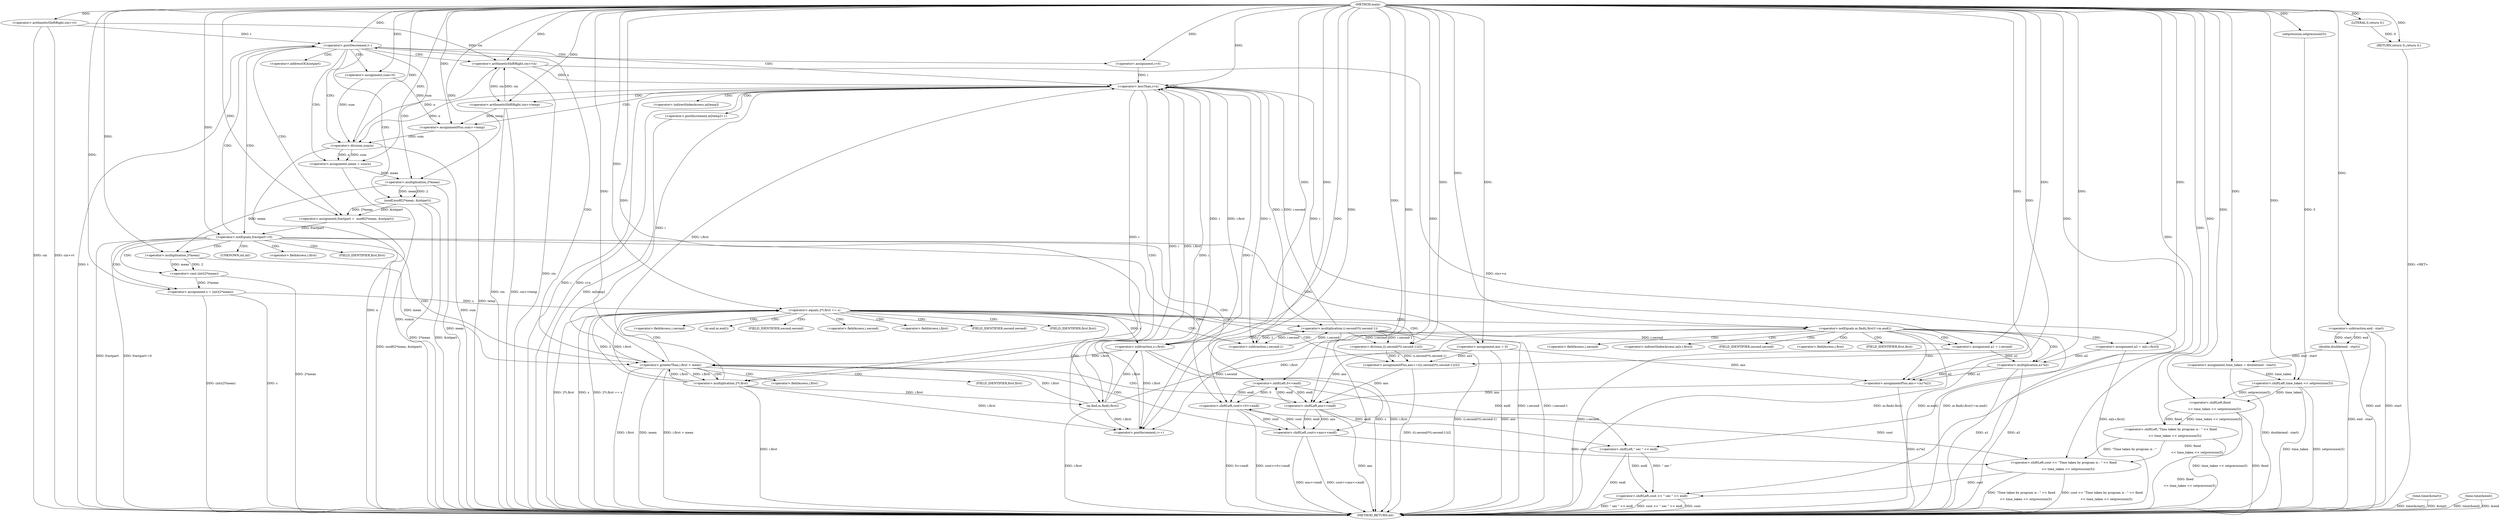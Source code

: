 digraph "main" {  
"1000127" [label = "(METHOD,main)" ]
"1000308" [label = "(METHOD_RETURN,int)" ]
"1000131" [label = "(time,time(&start))" ]
"1000136" [label = "(<operator>.arithmeticShiftRight,cin>>t)" ]
"1000281" [label = "(time,time(&end))" ]
"1000285" [label = "(<operator>.assignment,time_taken = double(end - start))" ]
"1000291" [label = "(<operator>.shiftLeft,cout << \"Time taken by program is : \" << fixed\n         << time_taken << setprecision(5))" ]
"1000301" [label = "(<operator>.shiftLeft,cout << \" sec \" << endl)" ]
"1000306" [label = "(RETURN,return 0;,return 0;)" ]
"1000140" [label = "(<operator>.postDecrement,t--)" ]
"1000307" [label = "(LITERAL,0,return 0;)" ]
"1000144" [label = "(<operator>.arithmeticShiftRight,cin>>n)" ]
"1000149" [label = "(<operator>.assignment,sum=0)" ]
"1000175" [label = "(<operator>.assignment,mean = sum/n)" ]
"1000182" [label = "(<operator>.assignment,fractpart =  modf(2*mean, &intpart))" ]
"1000287" [label = "(double,double(end - start))" ]
"1000293" [label = "(<operator>.shiftLeft,\"Time taken by program is : \" << fixed\n         << time_taken << setprecision(5))" ]
"1000303" [label = "(<operator>.shiftLeft,\" sec \" << endl)" ]
"1000155" [label = "(<operator>.assignment,i=0)" ]
"1000158" [label = "(<operator>.lessThan,i<n)" ]
"1000161" [label = "(<operator>.postIncrement,i++)" ]
"1000191" [label = "(<operator>.notEquals,fractpart!=0)" ]
"1000194" [label = "(<operator>.shiftLeft,cout<<0<<endl)" ]
"1000288" [label = "(<operator>.subtraction,end - start)" ]
"1000295" [label = "(<operator>.shiftLeft,fixed\n         << time_taken << setprecision(5))" ]
"1000164" [label = "(<operator>.arithmeticShiftRight,cin>>temp)" ]
"1000167" [label = "(<operator>.assignmentPlus,sum+=temp)" ]
"1000170" [label = "(<operator>.postIncrement,m[temp]++)" ]
"1000177" [label = "(<operator>.division,sum/n)" ]
"1000184" [label = "(modf,modf(2*mean, &intpart))" ]
"1000297" [label = "(<operator>.shiftLeft,time_taken << setprecision(5))" ]
"1000185" [label = "(<operator>.multiplication,2*mean)" ]
"1000196" [label = "(<operator>.shiftLeft,0<<endl)" ]
"1000202" [label = "(<operator>.assignment,s = (int)(2*mean))" ]
"1000210" [label = "(<operator>.assignment,ans = 0)" ]
"1000276" [label = "(<operator>.shiftLeft,cout<<ans<<endl)" ]
"1000299" [label = "(setprecision,setprecision(5))" ]
"1000204" [label = "(<operator>.cast,(int)(2*mean))" ]
"1000216" [label = "(<operator>.greaterThan,i.first > mean)" ]
"1000278" [label = "(<operator>.shiftLeft,ans<<endl)" ]
"1000206" [label = "(<operator>.multiplication,2*mean)" ]
"1000224" [label = "(<operator>.equals,2*i.first == s)" ]
"1000232" [label = "(<operator>.assignmentPlus,ans+=(((i.second)*(i.second-1))/2))" ]
"1000225" [label = "(<operator>.multiplication,2*i.first)" ]
"1000234" [label = "(<operator>.division,((i.second)*(i.second-1))/2)" ]
"1000248" [label = "(<operator>.notEquals,m.find(i.first)!=m.end())" ]
"1000235" [label = "(<operator>.multiplication,(i.second)*(i.second-1))" ]
"1000256" [label = "(<operator>.assignment,a1 = i.second)" ]
"1000262" [label = "(<operator>.assignment,a2 = m[s-i.first])" ]
"1000271" [label = "(<operator>.assignmentPlus,ans+=(a1*a2))" ]
"1000239" [label = "(<operator>.subtraction,i.second-1)" ]
"1000249" [label = "(m.find,m.find(i.first))" ]
"1000273" [label = "(<operator>.multiplication,a1*a2)" ]
"1000266" [label = "(<operator>.subtraction,s-i.first)" ]
"1000188" [label = "(<operator>.addressOf,&intpart)" ]
"1000171" [label = "(<operator>.indirectIndexAccess,m[temp])" ]
"1000205" [label = "(UNKNOWN,int,int)" ]
"1000217" [label = "(<operator>.fieldAccess,i.first)" ]
"1000219" [label = "(FIELD_IDENTIFIER,first,first)" ]
"1000227" [label = "(<operator>.fieldAccess,i.first)" ]
"1000229" [label = "(FIELD_IDENTIFIER,first,first)" ]
"1000236" [label = "(<operator>.fieldAccess,i.second)" ]
"1000253" [label = "(m.end,m.end())" ]
"1000238" [label = "(FIELD_IDENTIFIER,second,second)" ]
"1000240" [label = "(<operator>.fieldAccess,i.second)" ]
"1000250" [label = "(<operator>.fieldAccess,i.first)" ]
"1000258" [label = "(<operator>.fieldAccess,i.second)" ]
"1000264" [label = "(<operator>.indirectIndexAccess,m[s-i.first])" ]
"1000242" [label = "(FIELD_IDENTIFIER,second,second)" ]
"1000252" [label = "(FIELD_IDENTIFIER,first,first)" ]
"1000260" [label = "(FIELD_IDENTIFIER,second,second)" ]
"1000268" [label = "(<operator>.fieldAccess,i.first)" ]
"1000270" [label = "(FIELD_IDENTIFIER,first,first)" ]
  "1000131" -> "1000308"  [ label = "DDG: &start"] 
  "1000131" -> "1000308"  [ label = "DDG: time(&start)"] 
  "1000136" -> "1000308"  [ label = "DDG: cin"] 
  "1000136" -> "1000308"  [ label = "DDG: cin>>t"] 
  "1000140" -> "1000308"  [ label = "DDG: t"] 
  "1000144" -> "1000308"  [ label = "DDG: cin"] 
  "1000144" -> "1000308"  [ label = "DDG: cin>>n"] 
  "1000158" -> "1000308"  [ label = "DDG: i"] 
  "1000158" -> "1000308"  [ label = "DDG: i<n"] 
  "1000177" -> "1000308"  [ label = "DDG: sum"] 
  "1000177" -> "1000308"  [ label = "DDG: n"] 
  "1000175" -> "1000308"  [ label = "DDG: sum/n"] 
  "1000185" -> "1000308"  [ label = "DDG: mean"] 
  "1000184" -> "1000308"  [ label = "DDG: 2*mean"] 
  "1000184" -> "1000308"  [ label = "DDG: &intpart"] 
  "1000182" -> "1000308"  [ label = "DDG: modf(2*mean, &intpart)"] 
  "1000191" -> "1000308"  [ label = "DDG: fractpart"] 
  "1000191" -> "1000308"  [ label = "DDG: fractpart!=0"] 
  "1000202" -> "1000308"  [ label = "DDG: s"] 
  "1000204" -> "1000308"  [ label = "DDG: 2*mean"] 
  "1000202" -> "1000308"  [ label = "DDG: (int)(2*mean)"] 
  "1000210" -> "1000308"  [ label = "DDG: ans"] 
  "1000216" -> "1000308"  [ label = "DDG: i.first"] 
  "1000216" -> "1000308"  [ label = "DDG: mean"] 
  "1000216" -> "1000308"  [ label = "DDG: i.first > mean"] 
  "1000225" -> "1000308"  [ label = "DDG: i.first"] 
  "1000224" -> "1000308"  [ label = "DDG: 2*i.first"] 
  "1000224" -> "1000308"  [ label = "DDG: s"] 
  "1000224" -> "1000308"  [ label = "DDG: 2*i.first == s"] 
  "1000249" -> "1000308"  [ label = "DDG: i.first"] 
  "1000248" -> "1000308"  [ label = "DDG: m.find(i.first)"] 
  "1000248" -> "1000308"  [ label = "DDG: m.end()"] 
  "1000248" -> "1000308"  [ label = "DDG: m.find(i.first)!=m.end()"] 
  "1000256" -> "1000308"  [ label = "DDG: i.second"] 
  "1000266" -> "1000308"  [ label = "DDG: s"] 
  "1000266" -> "1000308"  [ label = "DDG: i.first"] 
  "1000262" -> "1000308"  [ label = "DDG: m[s-i.first]"] 
  "1000273" -> "1000308"  [ label = "DDG: a1"] 
  "1000273" -> "1000308"  [ label = "DDG: a2"] 
  "1000271" -> "1000308"  [ label = "DDG: a1*a2"] 
  "1000235" -> "1000308"  [ label = "DDG: i.second"] 
  "1000235" -> "1000308"  [ label = "DDG: i.second-1"] 
  "1000234" -> "1000308"  [ label = "DDG: (i.second)*(i.second-1)"] 
  "1000232" -> "1000308"  [ label = "DDG: ((i.second)*(i.second-1))/2"] 
  "1000278" -> "1000308"  [ label = "DDG: ans"] 
  "1000276" -> "1000308"  [ label = "DDG: ans<<endl"] 
  "1000276" -> "1000308"  [ label = "DDG: cout<<ans<<endl"] 
  "1000281" -> "1000308"  [ label = "DDG: &end"] 
  "1000281" -> "1000308"  [ label = "DDG: time(&end)"] 
  "1000288" -> "1000308"  [ label = "DDG: end"] 
  "1000288" -> "1000308"  [ label = "DDG: start"] 
  "1000287" -> "1000308"  [ label = "DDG: end - start"] 
  "1000285" -> "1000308"  [ label = "DDG: double(end - start)"] 
  "1000297" -> "1000308"  [ label = "DDG: time_taken"] 
  "1000297" -> "1000308"  [ label = "DDG: setprecision(5)"] 
  "1000295" -> "1000308"  [ label = "DDG: time_taken << setprecision(5)"] 
  "1000293" -> "1000308"  [ label = "DDG: fixed\n         << time_taken << setprecision(5)"] 
  "1000291" -> "1000308"  [ label = "DDG: \"Time taken by program is : \" << fixed\n         << time_taken << setprecision(5)"] 
  "1000291" -> "1000308"  [ label = "DDG: cout << \"Time taken by program is : \" << fixed\n         << time_taken << setprecision(5)"] 
  "1000301" -> "1000308"  [ label = "DDG: cout"] 
  "1000303" -> "1000308"  [ label = "DDG: endl"] 
  "1000301" -> "1000308"  [ label = "DDG: \" sec \" << endl"] 
  "1000301" -> "1000308"  [ label = "DDG: cout << \" sec \" << endl"] 
  "1000194" -> "1000308"  [ label = "DDG: 0<<endl"] 
  "1000194" -> "1000308"  [ label = "DDG: cout<<0<<endl"] 
  "1000164" -> "1000308"  [ label = "DDG: cin"] 
  "1000164" -> "1000308"  [ label = "DDG: cin>>temp"] 
  "1000167" -> "1000308"  [ label = "DDG: temp"] 
  "1000170" -> "1000308"  [ label = "DDG: m[temp]"] 
  "1000306" -> "1000308"  [ label = "DDG: <RET>"] 
  "1000295" -> "1000308"  [ label = "DDG: fixed"] 
  "1000287" -> "1000285"  [ label = "DDG: end - start"] 
  "1000307" -> "1000306"  [ label = "DDG: 0"] 
  "1000127" -> "1000306"  [ label = "DDG: "] 
  "1000127" -> "1000136"  [ label = "DDG: "] 
  "1000127" -> "1000285"  [ label = "DDG: "] 
  "1000276" -> "1000291"  [ label = "DDG: cout"] 
  "1000194" -> "1000291"  [ label = "DDG: cout"] 
  "1000127" -> "1000291"  [ label = "DDG: "] 
  "1000293" -> "1000291"  [ label = "DDG: fixed\n         << time_taken << setprecision(5)"] 
  "1000293" -> "1000291"  [ label = "DDG: \"Time taken by program is : \""] 
  "1000291" -> "1000301"  [ label = "DDG: cout"] 
  "1000127" -> "1000301"  [ label = "DDG: "] 
  "1000303" -> "1000301"  [ label = "DDG: endl"] 
  "1000303" -> "1000301"  [ label = "DDG: \" sec \""] 
  "1000127" -> "1000307"  [ label = "DDG: "] 
  "1000136" -> "1000140"  [ label = "DDG: t"] 
  "1000127" -> "1000140"  [ label = "DDG: "] 
  "1000127" -> "1000149"  [ label = "DDG: "] 
  "1000177" -> "1000175"  [ label = "DDG: n"] 
  "1000177" -> "1000175"  [ label = "DDG: sum"] 
  "1000184" -> "1000182"  [ label = "DDG: &intpart"] 
  "1000184" -> "1000182"  [ label = "DDG: 2*mean"] 
  "1000288" -> "1000287"  [ label = "DDG: start"] 
  "1000288" -> "1000287"  [ label = "DDG: end"] 
  "1000127" -> "1000293"  [ label = "DDG: "] 
  "1000295" -> "1000293"  [ label = "DDG: time_taken << setprecision(5)"] 
  "1000295" -> "1000293"  [ label = "DDG: fixed"] 
  "1000127" -> "1000303"  [ label = "DDG: "] 
  "1000278" -> "1000303"  [ label = "DDG: endl"] 
  "1000196" -> "1000303"  [ label = "DDG: endl"] 
  "1000136" -> "1000144"  [ label = "DDG: cin"] 
  "1000164" -> "1000144"  [ label = "DDG: cin"] 
  "1000127" -> "1000144"  [ label = "DDG: "] 
  "1000177" -> "1000144"  [ label = "DDG: n"] 
  "1000127" -> "1000155"  [ label = "DDG: "] 
  "1000127" -> "1000175"  [ label = "DDG: "] 
  "1000127" -> "1000182"  [ label = "DDG: "] 
  "1000127" -> "1000288"  [ label = "DDG: "] 
  "1000127" -> "1000295"  [ label = "DDG: "] 
  "1000297" -> "1000295"  [ label = "DDG: time_taken"] 
  "1000297" -> "1000295"  [ label = "DDG: setprecision(5)"] 
  "1000155" -> "1000158"  [ label = "DDG: i"] 
  "1000225" -> "1000158"  [ label = "DDG: i.first"] 
  "1000249" -> "1000158"  [ label = "DDG: i.first"] 
  "1000266" -> "1000158"  [ label = "DDG: i.first"] 
  "1000235" -> "1000158"  [ label = "DDG: i.second"] 
  "1000161" -> "1000158"  [ label = "DDG: i"] 
  "1000127" -> "1000158"  [ label = "DDG: "] 
  "1000144" -> "1000158"  [ label = "DDG: n"] 
  "1000158" -> "1000161"  [ label = "DDG: i"] 
  "1000225" -> "1000161"  [ label = "DDG: i.first"] 
  "1000249" -> "1000161"  [ label = "DDG: i.first"] 
  "1000266" -> "1000161"  [ label = "DDG: i.first"] 
  "1000235" -> "1000161"  [ label = "DDG: i.second"] 
  "1000127" -> "1000161"  [ label = "DDG: "] 
  "1000164" -> "1000167"  [ label = "DDG: temp"] 
  "1000127" -> "1000167"  [ label = "DDG: "] 
  "1000149" -> "1000177"  [ label = "DDG: sum"] 
  "1000167" -> "1000177"  [ label = "DDG: sum"] 
  "1000127" -> "1000177"  [ label = "DDG: "] 
  "1000158" -> "1000177"  [ label = "DDG: n"] 
  "1000185" -> "1000184"  [ label = "DDG: mean"] 
  "1000185" -> "1000184"  [ label = "DDG: 2"] 
  "1000182" -> "1000191"  [ label = "DDG: fractpart"] 
  "1000127" -> "1000191"  [ label = "DDG: "] 
  "1000276" -> "1000194"  [ label = "DDG: cout"] 
  "1000127" -> "1000194"  [ label = "DDG: "] 
  "1000196" -> "1000194"  [ label = "DDG: endl"] 
  "1000196" -> "1000194"  [ label = "DDG: 0"] 
  "1000285" -> "1000297"  [ label = "DDG: time_taken"] 
  "1000127" -> "1000297"  [ label = "DDG: "] 
  "1000299" -> "1000297"  [ label = "DDG: 5"] 
  "1000144" -> "1000164"  [ label = "DDG: cin"] 
  "1000127" -> "1000164"  [ label = "DDG: "] 
  "1000149" -> "1000167"  [ label = "DDG: sum"] 
  "1000127" -> "1000185"  [ label = "DDG: "] 
  "1000175" -> "1000185"  [ label = "DDG: mean"] 
  "1000127" -> "1000196"  [ label = "DDG: "] 
  "1000278" -> "1000196"  [ label = "DDG: endl"] 
  "1000204" -> "1000202"  [ label = "DDG: 2*mean"] 
  "1000127" -> "1000210"  [ label = "DDG: "] 
  "1000127" -> "1000299"  [ label = "DDG: "] 
  "1000127" -> "1000202"  [ label = "DDG: "] 
  "1000194" -> "1000276"  [ label = "DDG: cout"] 
  "1000127" -> "1000276"  [ label = "DDG: "] 
  "1000278" -> "1000276"  [ label = "DDG: ans"] 
  "1000278" -> "1000276"  [ label = "DDG: endl"] 
  "1000206" -> "1000204"  [ label = "DDG: 2"] 
  "1000206" -> "1000204"  [ label = "DDG: mean"] 
  "1000210" -> "1000278"  [ label = "DDG: ans"] 
  "1000271" -> "1000278"  [ label = "DDG: ans"] 
  "1000232" -> "1000278"  [ label = "DDG: ans"] 
  "1000127" -> "1000278"  [ label = "DDG: "] 
  "1000196" -> "1000278"  [ label = "DDG: endl"] 
  "1000127" -> "1000206"  [ label = "DDG: "] 
  "1000185" -> "1000206"  [ label = "DDG: mean"] 
  "1000158" -> "1000216"  [ label = "DDG: i"] 
  "1000225" -> "1000216"  [ label = "DDG: i.first"] 
  "1000249" -> "1000216"  [ label = "DDG: i.first"] 
  "1000266" -> "1000216"  [ label = "DDG: i.first"] 
  "1000206" -> "1000216"  [ label = "DDG: mean"] 
  "1000127" -> "1000216"  [ label = "DDG: "] 
  "1000225" -> "1000224"  [ label = "DDG: 2"] 
  "1000225" -> "1000224"  [ label = "DDG: i.first"] 
  "1000202" -> "1000224"  [ label = "DDG: s"] 
  "1000127" -> "1000224"  [ label = "DDG: "] 
  "1000234" -> "1000232"  [ label = "DDG: (i.second)*(i.second-1)"] 
  "1000234" -> "1000232"  [ label = "DDG: 2"] 
  "1000127" -> "1000225"  [ label = "DDG: "] 
  "1000158" -> "1000225"  [ label = "DDG: i"] 
  "1000216" -> "1000225"  [ label = "DDG: i.first"] 
  "1000210" -> "1000232"  [ label = "DDG: ans"] 
  "1000127" -> "1000232"  [ label = "DDG: "] 
  "1000235" -> "1000234"  [ label = "DDG: i.second"] 
  "1000235" -> "1000234"  [ label = "DDG: i.second-1"] 
  "1000127" -> "1000234"  [ label = "DDG: "] 
  "1000158" -> "1000235"  [ label = "DDG: i"] 
  "1000239" -> "1000235"  [ label = "DDG: i.second"] 
  "1000239" -> "1000235"  [ label = "DDG: 1"] 
  "1000249" -> "1000248"  [ label = "DDG: i.first"] 
  "1000127" -> "1000248"  [ label = "DDG: "] 
  "1000158" -> "1000256"  [ label = "DDG: i"] 
  "1000235" -> "1000256"  [ label = "DDG: i.second"] 
  "1000273" -> "1000271"  [ label = "DDG: a1"] 
  "1000273" -> "1000271"  [ label = "DDG: a2"] 
  "1000158" -> "1000239"  [ label = "DDG: i"] 
  "1000235" -> "1000239"  [ label = "DDG: i.second"] 
  "1000127" -> "1000239"  [ label = "DDG: "] 
  "1000158" -> "1000249"  [ label = "DDG: i"] 
  "1000225" -> "1000249"  [ label = "DDG: i.first"] 
  "1000127" -> "1000256"  [ label = "DDG: "] 
  "1000127" -> "1000262"  [ label = "DDG: "] 
  "1000210" -> "1000271"  [ label = "DDG: ans"] 
  "1000127" -> "1000271"  [ label = "DDG: "] 
  "1000256" -> "1000273"  [ label = "DDG: a1"] 
  "1000127" -> "1000273"  [ label = "DDG: "] 
  "1000262" -> "1000273"  [ label = "DDG: a2"] 
  "1000224" -> "1000266"  [ label = "DDG: s"] 
  "1000127" -> "1000266"  [ label = "DDG: "] 
  "1000158" -> "1000266"  [ label = "DDG: i"] 
  "1000249" -> "1000266"  [ label = "DDG: i.first"] 
  "1000140" -> "1000191"  [ label = "CDG: "] 
  "1000140" -> "1000182"  [ label = "CDG: "] 
  "1000140" -> "1000144"  [ label = "CDG: "] 
  "1000140" -> "1000149"  [ label = "CDG: "] 
  "1000140" -> "1000188"  [ label = "CDG: "] 
  "1000140" -> "1000175"  [ label = "CDG: "] 
  "1000140" -> "1000185"  [ label = "CDG: "] 
  "1000140" -> "1000158"  [ label = "CDG: "] 
  "1000140" -> "1000155"  [ label = "CDG: "] 
  "1000140" -> "1000184"  [ label = "CDG: "] 
  "1000140" -> "1000177"  [ label = "CDG: "] 
  "1000158" -> "1000164"  [ label = "CDG: "] 
  "1000158" -> "1000161"  [ label = "CDG: "] 
  "1000158" -> "1000167"  [ label = "CDG: "] 
  "1000158" -> "1000158"  [ label = "CDG: "] 
  "1000158" -> "1000170"  [ label = "CDG: "] 
  "1000158" -> "1000171"  [ label = "CDG: "] 
  "1000191" -> "1000216"  [ label = "CDG: "] 
  "1000191" -> "1000204"  [ label = "CDG: "] 
  "1000191" -> "1000219"  [ label = "CDG: "] 
  "1000191" -> "1000210"  [ label = "CDG: "] 
  "1000191" -> "1000206"  [ label = "CDG: "] 
  "1000191" -> "1000194"  [ label = "CDG: "] 
  "1000191" -> "1000217"  [ label = "CDG: "] 
  "1000191" -> "1000196"  [ label = "CDG: "] 
  "1000191" -> "1000205"  [ label = "CDG: "] 
  "1000191" -> "1000202"  [ label = "CDG: "] 
  "1000191" -> "1000140"  [ label = "CDG: "] 
  "1000216" -> "1000276"  [ label = "CDG: "] 
  "1000216" -> "1000227"  [ label = "CDG: "] 
  "1000216" -> "1000224"  [ label = "CDG: "] 
  "1000216" -> "1000229"  [ label = "CDG: "] 
  "1000216" -> "1000225"  [ label = "CDG: "] 
  "1000216" -> "1000278"  [ label = "CDG: "] 
  "1000216" -> "1000140"  [ label = "CDG: "] 
  "1000224" -> "1000238"  [ label = "CDG: "] 
  "1000224" -> "1000236"  [ label = "CDG: "] 
  "1000224" -> "1000242"  [ label = "CDG: "] 
  "1000224" -> "1000235"  [ label = "CDG: "] 
  "1000224" -> "1000250"  [ label = "CDG: "] 
  "1000224" -> "1000248"  [ label = "CDG: "] 
  "1000224" -> "1000240"  [ label = "CDG: "] 
  "1000224" -> "1000232"  [ label = "CDG: "] 
  "1000224" -> "1000239"  [ label = "CDG: "] 
  "1000224" -> "1000234"  [ label = "CDG: "] 
  "1000224" -> "1000253"  [ label = "CDG: "] 
  "1000224" -> "1000252"  [ label = "CDG: "] 
  "1000224" -> "1000249"  [ label = "CDG: "] 
  "1000248" -> "1000258"  [ label = "CDG: "] 
  "1000248" -> "1000268"  [ label = "CDG: "] 
  "1000248" -> "1000260"  [ label = "CDG: "] 
  "1000248" -> "1000273"  [ label = "CDG: "] 
  "1000248" -> "1000270"  [ label = "CDG: "] 
  "1000248" -> "1000266"  [ label = "CDG: "] 
  "1000248" -> "1000262"  [ label = "CDG: "] 
  "1000248" -> "1000271"  [ label = "CDG: "] 
  "1000248" -> "1000264"  [ label = "CDG: "] 
  "1000248" -> "1000256"  [ label = "CDG: "] 
}
